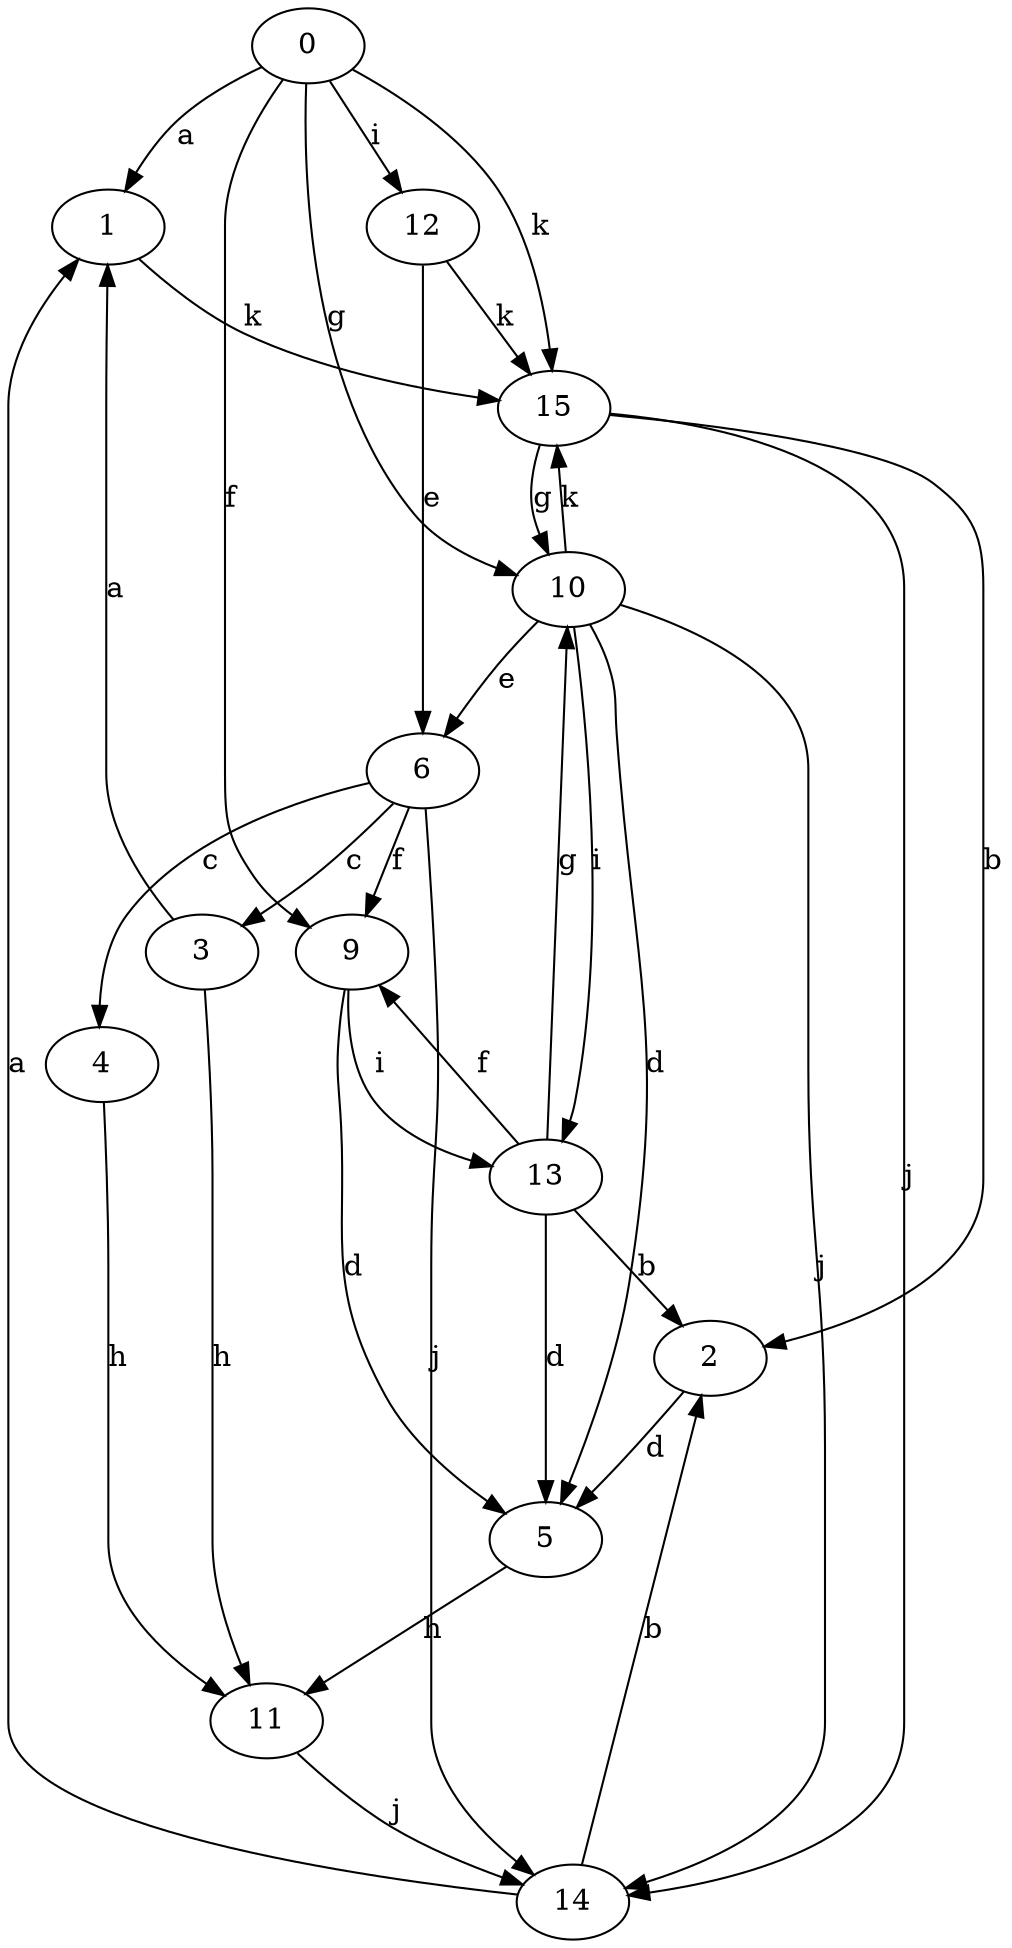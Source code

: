 strict digraph  {
1;
2;
3;
4;
5;
6;
9;
10;
11;
12;
0;
13;
14;
15;
1 -> 15  [label=k];
2 -> 5  [label=d];
3 -> 1  [label=a];
3 -> 11  [label=h];
4 -> 11  [label=h];
5 -> 11  [label=h];
6 -> 3  [label=c];
6 -> 4  [label=c];
6 -> 9  [label=f];
6 -> 14  [label=j];
9 -> 5  [label=d];
9 -> 13  [label=i];
10 -> 5  [label=d];
10 -> 6  [label=e];
10 -> 13  [label=i];
10 -> 14  [label=j];
10 -> 15  [label=k];
11 -> 14  [label=j];
12 -> 6  [label=e];
12 -> 15  [label=k];
0 -> 1  [label=a];
0 -> 9  [label=f];
0 -> 10  [label=g];
0 -> 12  [label=i];
0 -> 15  [label=k];
13 -> 2  [label=b];
13 -> 5  [label=d];
13 -> 9  [label=f];
13 -> 10  [label=g];
14 -> 1  [label=a];
14 -> 2  [label=b];
15 -> 2  [label=b];
15 -> 10  [label=g];
15 -> 14  [label=j];
}
